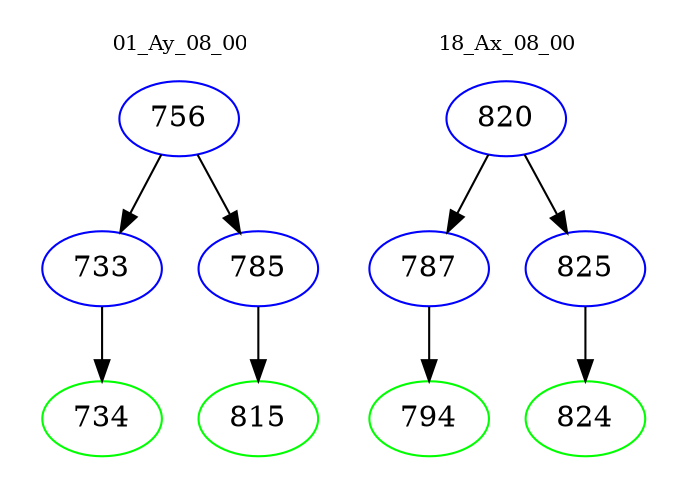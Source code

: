 digraph{
subgraph cluster_0 {
color = white
label = "01_Ay_08_00";
fontsize=10;
T0_756 [label="756", color="blue"]
T0_756 -> T0_733 [color="black"]
T0_733 [label="733", color="blue"]
T0_733 -> T0_734 [color="black"]
T0_734 [label="734", color="green"]
T0_756 -> T0_785 [color="black"]
T0_785 [label="785", color="blue"]
T0_785 -> T0_815 [color="black"]
T0_815 [label="815", color="green"]
}
subgraph cluster_1 {
color = white
label = "18_Ax_08_00";
fontsize=10;
T1_820 [label="820", color="blue"]
T1_820 -> T1_787 [color="black"]
T1_787 [label="787", color="blue"]
T1_787 -> T1_794 [color="black"]
T1_794 [label="794", color="green"]
T1_820 -> T1_825 [color="black"]
T1_825 [label="825", color="blue"]
T1_825 -> T1_824 [color="black"]
T1_824 [label="824", color="green"]
}
}
